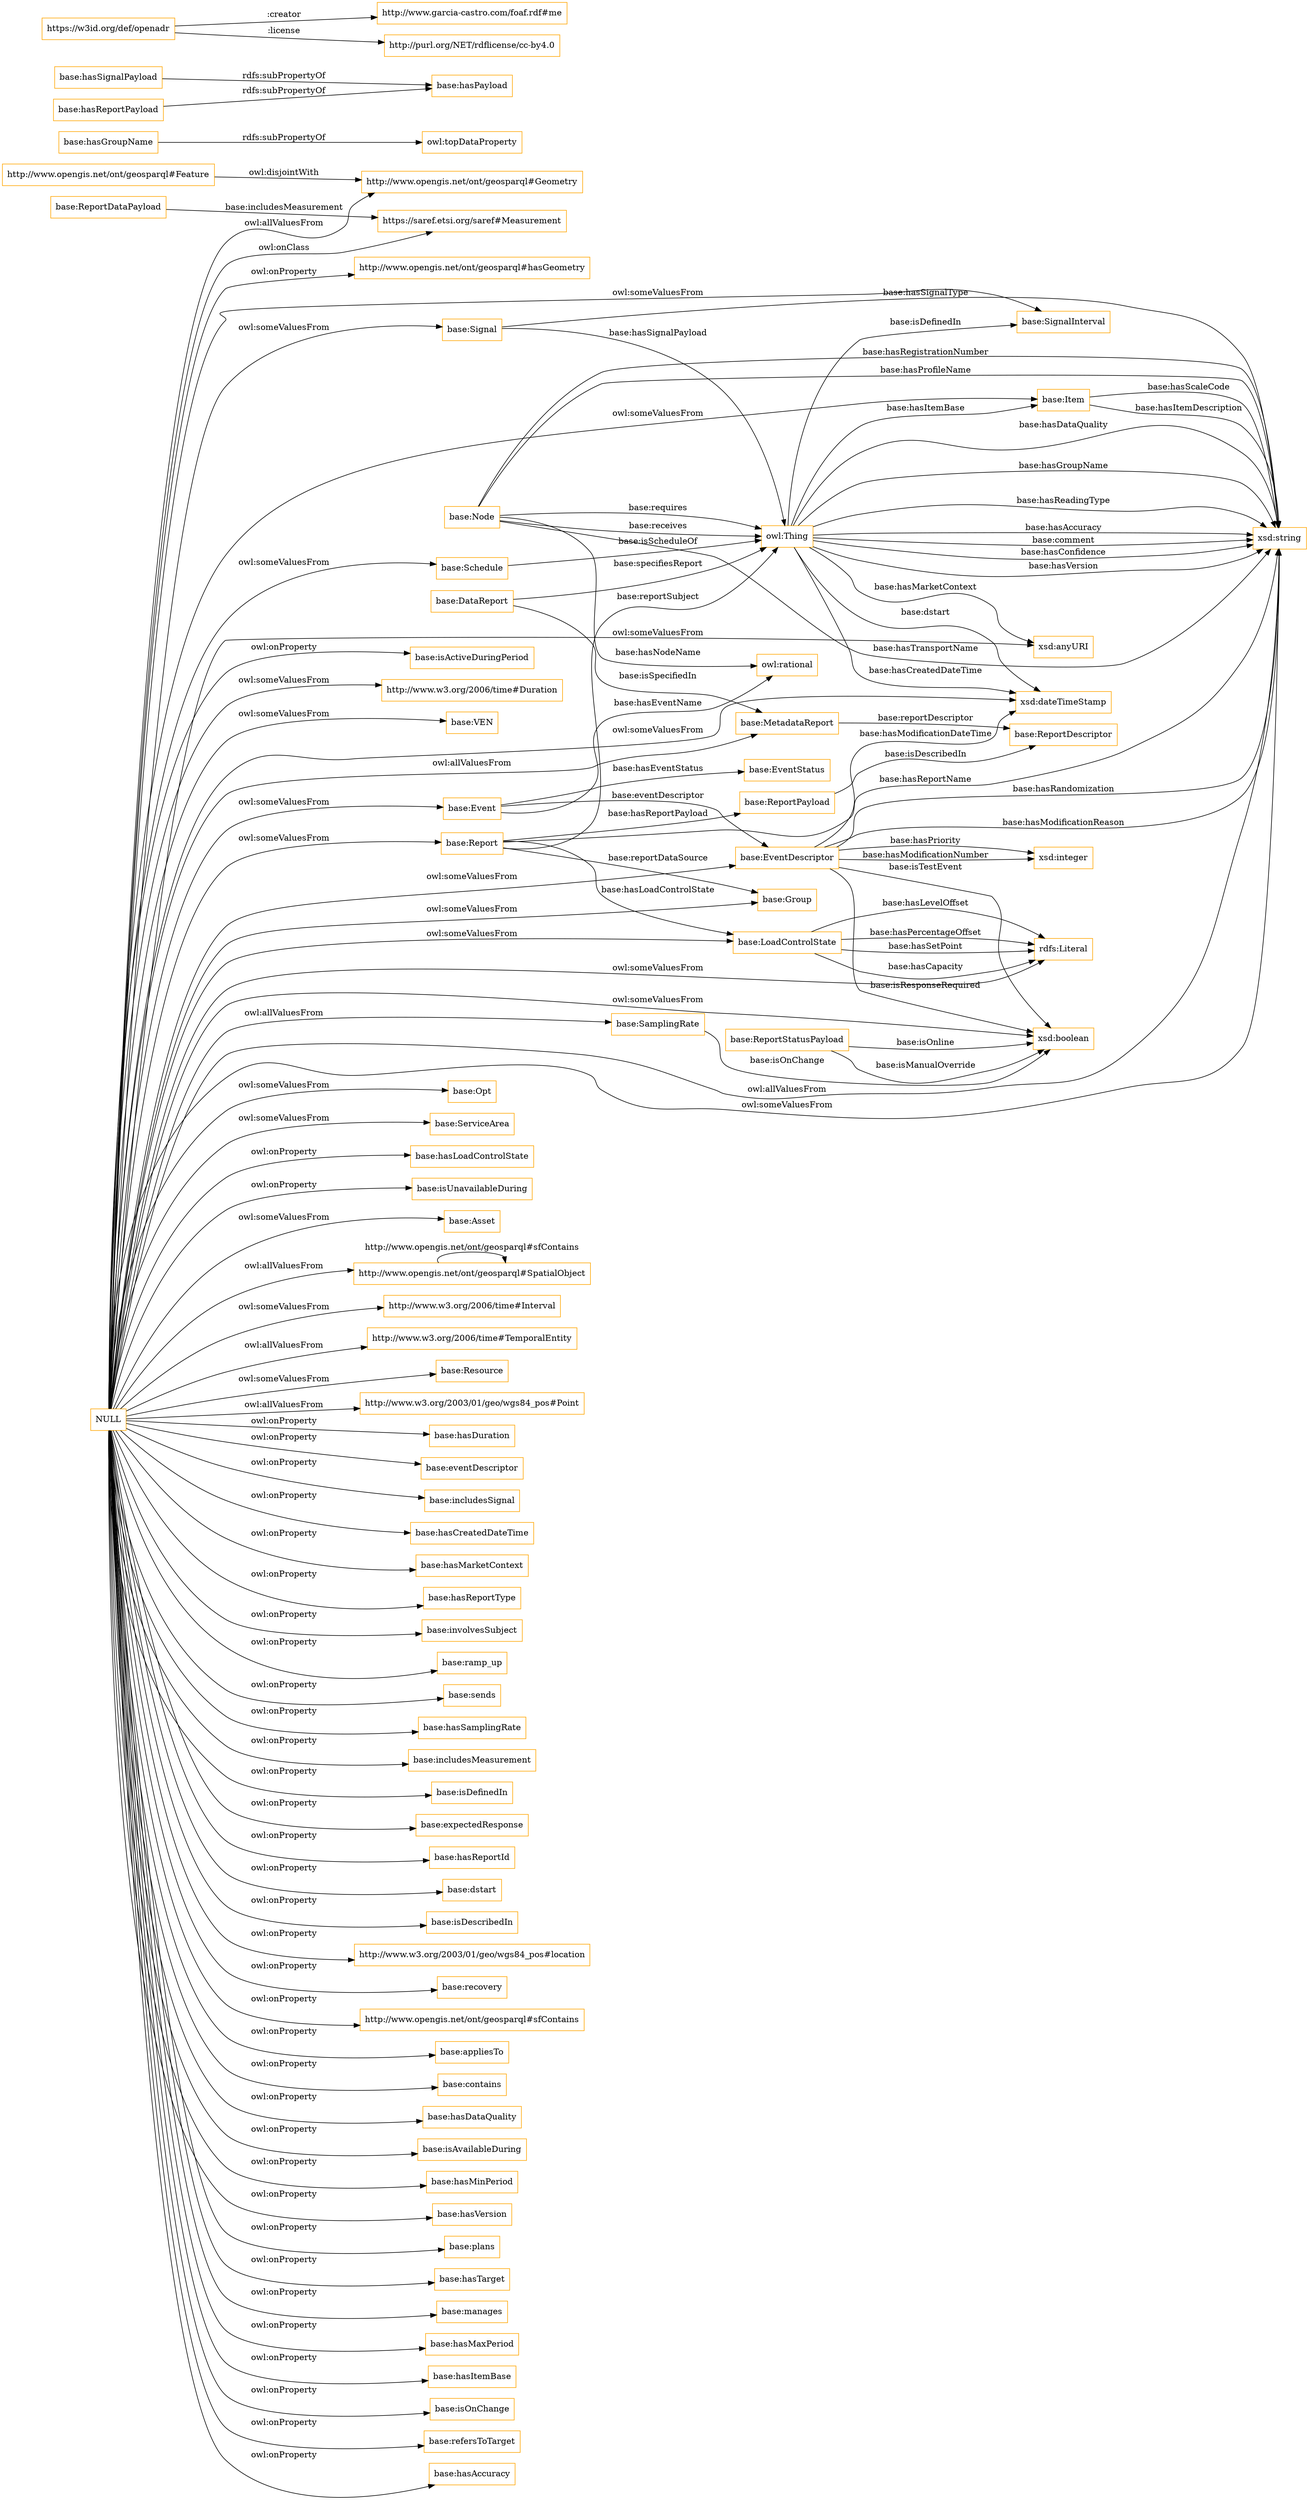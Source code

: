 digraph ar2dtool_diagram { 
rankdir=LR;
size="1501"
node [shape = rectangle, color="orange"]; "base:SignalInterval" "http://www.w3.org/2006/time#Duration" "base:VEN" "base:Signal" "base:Opt" "base:DataReport" "base:ReportDataPayload" "base:EventStatus" "base:ReportStatusPayload" "base:ServiceArea" "base:Item" "base:ReportDescriptor" "base:SamplingRate" "base:Group" "base:Node" "http://www.opengis.net/ont/geosparql#Geometry" "https://saref.etsi.org/saref#Measurement" "base:Asset" "http://www.opengis.net/ont/geosparql#SpatialObject" "base:Event" "http://www.w3.org/2006/time#Interval" "http://www.w3.org/2006/time#TemporalEntity" "base:Resource" "base:Schedule" "base:EventDescriptor" "http://www.opengis.net/ont/geosparql#Feature" "base:LoadControlState" "base:ReportPayload" "http://www.w3.org/2003/01/geo/wgs84_pos#Point" "base:MetadataReport" "base:Report" ; /*classes style*/
	"base:hasGroupName" -> "owl:topDataProperty" [ label = "rdfs:subPropertyOf" ];
	"http://www.opengis.net/ont/geosparql#Feature" -> "http://www.opengis.net/ont/geosparql#Geometry" [ label = "owl:disjointWith" ];
	"NULL" -> "base:hasDuration" [ label = "owl:onProperty" ];
	"NULL" -> "base:Signal" [ label = "owl:someValuesFrom" ];
	"NULL" -> "base:eventDescriptor" [ label = "owl:onProperty" ];
	"NULL" -> "base:includesSignal" [ label = "owl:onProperty" ];
	"NULL" -> "base:Resource" [ label = "owl:someValuesFrom" ];
	"NULL" -> "base:hasCreatedDateTime" [ label = "owl:onProperty" ];
	"NULL" -> "xsd:anyURI" [ label = "owl:someValuesFrom" ];
	"NULL" -> "http://www.w3.org/2006/time#TemporalEntity" [ label = "owl:allValuesFrom" ];
	"NULL" -> "base:hasMarketContext" [ label = "owl:onProperty" ];
	"NULL" -> "base:hasReportType" [ label = "owl:onProperty" ];
	"NULL" -> "base:Schedule" [ label = "owl:someValuesFrom" ];
	"NULL" -> "base:involvesSubject" [ label = "owl:onProperty" ];
	"NULL" -> "base:ramp_up" [ label = "owl:onProperty" ];
	"NULL" -> "xsd:string" [ label = "owl:allValuesFrom" ];
	"NULL" -> "base:sends" [ label = "owl:onProperty" ];
	"NULL" -> "base:hasSamplingRate" [ label = "owl:onProperty" ];
	"NULL" -> "xsd:dateTimeStamp" [ label = "owl:someValuesFrom" ];
	"NULL" -> "base:includesMeasurement" [ label = "owl:onProperty" ];
	"NULL" -> "http://www.w3.org/2006/time#Duration" [ label = "owl:someValuesFrom" ];
	"NULL" -> "base:EventDescriptor" [ label = "owl:someValuesFrom" ];
	"NULL" -> "base:isDefinedIn" [ label = "owl:onProperty" ];
	"NULL" -> "base:MetadataReport" [ label = "owl:allValuesFrom" ];
	"NULL" -> "xsd:boolean" [ label = "owl:someValuesFrom" ];
	"NULL" -> "base:expectedResponse" [ label = "owl:onProperty" ];
	"NULL" -> "base:hasReportId" [ label = "owl:onProperty" ];
	"NULL" -> "base:dstart" [ label = "owl:onProperty" ];
	"NULL" -> "base:isDescribedIn" [ label = "owl:onProperty" ];
	"NULL" -> "http://www.w3.org/2003/01/geo/wgs84_pos#location" [ label = "owl:onProperty" ];
	"NULL" -> "base:recovery" [ label = "owl:onProperty" ];
	"NULL" -> "base:LoadControlState" [ label = "owl:someValuesFrom" ];
	"NULL" -> "http://www.opengis.net/ont/geosparql#sfContains" [ label = "owl:onProperty" ];
	"NULL" -> "base:appliesTo" [ label = "owl:onProperty" ];
	"NULL" -> "https://saref.etsi.org/saref#Measurement" [ label = "owl:onClass" ];
	"NULL" -> "base:contains" [ label = "owl:onProperty" ];
	"NULL" -> "base:hasDataQuality" [ label = "owl:onProperty" ];
	"NULL" -> "base:isAvailableDuring" [ label = "owl:onProperty" ];
	"NULL" -> "base:hasMinPeriod" [ label = "owl:onProperty" ];
	"NULL" -> "base:Report" [ label = "owl:someValuesFrom" ];
	"NULL" -> "http://www.opengis.net/ont/geosparql#SpatialObject" [ label = "owl:allValuesFrom" ];
	"NULL" -> "base:hasVersion" [ label = "owl:onProperty" ];
	"NULL" -> "base:SamplingRate" [ label = "owl:allValuesFrom" ];
	"NULL" -> "base:plans" [ label = "owl:onProperty" ];
	"NULL" -> "rdfs:Literal" [ label = "owl:someValuesFrom" ];
	"NULL" -> "base:Item" [ label = "owl:someValuesFrom" ];
	"NULL" -> "base:hasTarget" [ label = "owl:onProperty" ];
	"NULL" -> "http://www.w3.org/2003/01/geo/wgs84_pos#Point" [ label = "owl:allValuesFrom" ];
	"NULL" -> "base:manages" [ label = "owl:onProperty" ];
	"NULL" -> "base:hasMaxPeriod" [ label = "owl:onProperty" ];
	"NULL" -> "http://www.opengis.net/ont/geosparql#Geometry" [ label = "owl:allValuesFrom" ];
	"NULL" -> "base:ServiceArea" [ label = "owl:someValuesFrom" ];
	"NULL" -> "base:hasItemBase" [ label = "owl:onProperty" ];
	"NULL" -> "base:SignalInterval" [ label = "owl:someValuesFrom" ];
	"NULL" -> "base:VEN" [ label = "owl:someValuesFrom" ];
	"NULL" -> "base:isOnChange" [ label = "owl:onProperty" ];
	"NULL" -> "base:refersToTarget" [ label = "owl:onProperty" ];
	"NULL" -> "base:Opt" [ label = "owl:someValuesFrom" ];
	"NULL" -> "base:Group" [ label = "owl:someValuesFrom" ];
	"NULL" -> "base:hasAccuracy" [ label = "owl:onProperty" ];
	"NULL" -> "http://www.opengis.net/ont/geosparql#hasGeometry" [ label = "owl:onProperty" ];
	"NULL" -> "base:Asset" [ label = "owl:someValuesFrom" ];
	"NULL" -> "base:isActiveDuringPeriod" [ label = "owl:onProperty" ];
	"NULL" -> "base:hasLoadControlState" [ label = "owl:onProperty" ];
	"NULL" -> "http://www.w3.org/2006/time#Interval" [ label = "owl:someValuesFrom" ];
	"NULL" -> "base:isUnavailableDuring" [ label = "owl:onProperty" ];
	"NULL" -> "base:Event" [ label = "owl:someValuesFrom" ];
	"NULL" -> "xsd:string" [ label = "owl:someValuesFrom" ];
	"base:hasSignalPayload" -> "base:hasPayload" [ label = "rdfs:subPropertyOf" ];
	"base:hasReportPayload" -> "base:hasPayload" [ label = "rdfs:subPropertyOf" ];
	"https://w3id.org/def/openadr" -> "http://www.garcia-castro.com/foaf.rdf#me" [ label = ":creator" ];
	"https://w3id.org/def/openadr" -> "http://purl.org/NET/rdflicense/cc-by4.0" [ label = ":license" ];
	"base:Schedule" -> "owl:Thing" [ label = "base:isScheduleOf" ];
	"base:EventDescriptor" -> "xsd:integer" [ label = "base:hasPriority" ];
	"base:ReportDataPayload" -> "https://saref.etsi.org/saref#Measurement" [ label = "base:includesMeasurement" ];
	"base:Report" -> "xsd:string" [ label = "base:hasReportName" ];
	"owl:Thing" -> "xsd:string" [ label = "base:comment" ];
	"base:ReportStatusPayload" -> "xsd:boolean" [ label = "base:isManualOverride" ];
	"base:Node" -> "xsd:string" [ label = "base:hasProfileName" ];
	"base:EventDescriptor" -> "xsd:integer" [ label = "base:hasModificationNumber" ];
	"base:Node" -> "owl:rational" [ label = "base:hasNodeName" ];
	"base:EventDescriptor" -> "xsd:boolean" [ label = "base:isTestEvent" ];
	"owl:Thing" -> "xsd:string" [ label = "base:hasConfidence" ];
	"owl:Thing" -> "xsd:string" [ label = "base:hasVersion" ];
	"base:LoadControlState" -> "rdfs:Literal" [ label = "base:hasCapacity" ];
	"base:Node" -> "xsd:string" [ label = "base:hasTransportName" ];
	"base:DataReport" -> "base:MetadataReport" [ label = "base:isSpecifiedIn" ];
	"base:Node" -> "xsd:string" [ label = "base:hasRegistrationNumber" ];
	"base:EventDescriptor" -> "xsd:string" [ label = "base:hasRandomization" ];
	"base:EventDescriptor" -> "xsd:dateTimeStamp" [ label = "base:hasModificationDateTime" ];
	"base:LoadControlState" -> "rdfs:Literal" [ label = "base:hasLevelOffset" ];
	"base:ReportPayload" -> "base:ReportDescriptor" [ label = "base:isDescribedIn" ];
	"base:Event" -> "owl:rational" [ label = "base:hasEventName" ];
	"base:Node" -> "owl:Thing" [ label = "base:requires" ];
	"owl:Thing" -> "xsd:dateTimeStamp" [ label = "base:dstart" ];
	"base:Report" -> "owl:Thing" [ label = "base:reportSubject" ];
	"owl:Thing" -> "xsd:dateTimeStamp" [ label = "base:hasCreatedDateTime" ];
	"base:Report" -> "base:LoadControlState" [ label = "base:hasLoadControlState" ];
	"base:Item" -> "xsd:string" [ label = "base:hasItemDescription" ];
	"owl:Thing" -> "base:Item" [ label = "base:hasItemBase" ];
	"owl:Thing" -> "xsd:string" [ label = "base:hasDataQuality" ];
	"http://www.opengis.net/ont/geosparql#SpatialObject" -> "http://www.opengis.net/ont/geosparql#SpatialObject" [ label = "http://www.opengis.net/ont/geosparql#sfContains" ];
	"base:Node" -> "owl:Thing" [ label = "base:receives" ];
	"base:LoadControlState" -> "rdfs:Literal" [ label = "base:hasPercentageOffset" ];
	"base:EventDescriptor" -> "xsd:boolean" [ label = "base:isResponseRequired" ];
	"owl:Thing" -> "xsd:string" [ label = "base:hasGroupName" ];
	"base:Event" -> "base:EventDescriptor" [ label = "base:eventDescriptor" ];
	"base:LoadControlState" -> "rdfs:Literal" [ label = "base:hasSetPoint" ];
	"base:ReportStatusPayload" -> "xsd:boolean" [ label = "base:isOnline" ];
	"owl:Thing" -> "xsd:anyURI" [ label = "base:hasMarketContext" ];
	"base:Signal" -> "owl:Thing" [ label = "base:hasSignalPayload" ];
	"base:Event" -> "base:EventStatus" [ label = "base:hasEventStatus" ];
	"base:DataReport" -> "owl:Thing" [ label = "base:specifiesReport" ];
	"base:SamplingRate" -> "xsd:boolean" [ label = "base:isOnChange" ];
	"owl:Thing" -> "xsd:string" [ label = "base:hasReadingType" ];
	"base:MetadataReport" -> "base:ReportDescriptor" [ label = "base:reportDescriptor" ];
	"base:Report" -> "base:Group" [ label = "base:reportDataSource" ];
	"base:Signal" -> "xsd:string" [ label = "base:hasSignalType" ];
	"owl:Thing" -> "base:SignalInterval" [ label = "base:isDefinedIn" ];
	"base:Report" -> "base:ReportPayload" [ label = "base:hasReportPayload" ];
	"owl:Thing" -> "xsd:string" [ label = "base:hasAccuracy" ];
	"base:EventDescriptor" -> "xsd:string" [ label = "base:hasModificationReason" ];
	"base:Item" -> "xsd:string" [ label = "base:hasScaleCode" ];

}
